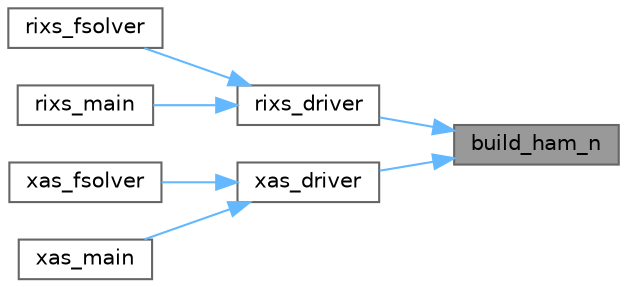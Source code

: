 digraph "build_ham_n"
{
 // LATEX_PDF_SIZE
  bgcolor="transparent";
  edge [fontname=Helvetica,fontsize=10,labelfontname=Helvetica,labelfontsize=10];
  node [fontname=Helvetica,fontsize=10,shape=box,height=0.2,width=0.4];
  rankdir="RL";
  Node1 [label="build_ham_n",height=0.2,width=0.4,color="gray40", fillcolor="grey60", style="filled", fontcolor="black",tooltip=" "];
  Node1 -> Node2 [dir="back",color="steelblue1",style="solid"];
  Node2 [label="rixs_driver",height=0.2,width=0.4,color="grey40", fillcolor="white", style="filled",URL="$rixs__driver_8f90.html#a0407f8460e22064b14c73e1e55ba0e25",tooltip=" "];
  Node2 -> Node3 [dir="back",color="steelblue1",style="solid"];
  Node3 [label="rixs_fsolver",height=0.2,width=0.4,color="grey40", fillcolor="white", style="filled",URL="$pyapi_8f90.html#a3d9fb8546dfc91267e37577e19542d2a",tooltip=" "];
  Node2 -> Node4 [dir="back",color="steelblue1",style="solid"];
  Node4 [label="rixs_main",height=0.2,width=0.4,color="grey40", fillcolor="white", style="filled",URL="$rixs__main_8f90.html#af9eaaf0df114b46fc68b59f3b5f7cf11",tooltip=" "];
  Node1 -> Node5 [dir="back",color="steelblue1",style="solid"];
  Node5 [label="xas_driver",height=0.2,width=0.4,color="grey40", fillcolor="white", style="filled",URL="$xas__driver_8f90.html#a71df8d095e50a2a6375ec5ec5e1d9496",tooltip=" "];
  Node5 -> Node6 [dir="back",color="steelblue1",style="solid"];
  Node6 [label="xas_fsolver",height=0.2,width=0.4,color="grey40", fillcolor="white", style="filled",URL="$pyapi_8f90.html#a6d1d4dfb0bee4d6e0a1210a3b66b94a9",tooltip=" "];
  Node5 -> Node7 [dir="back",color="steelblue1",style="solid"];
  Node7 [label="xas_main",height=0.2,width=0.4,color="grey40", fillcolor="white", style="filled",URL="$xas__main_8f90.html#aa0040a0c9e3b559d002dde0a4c6e5549",tooltip=" "];
}
